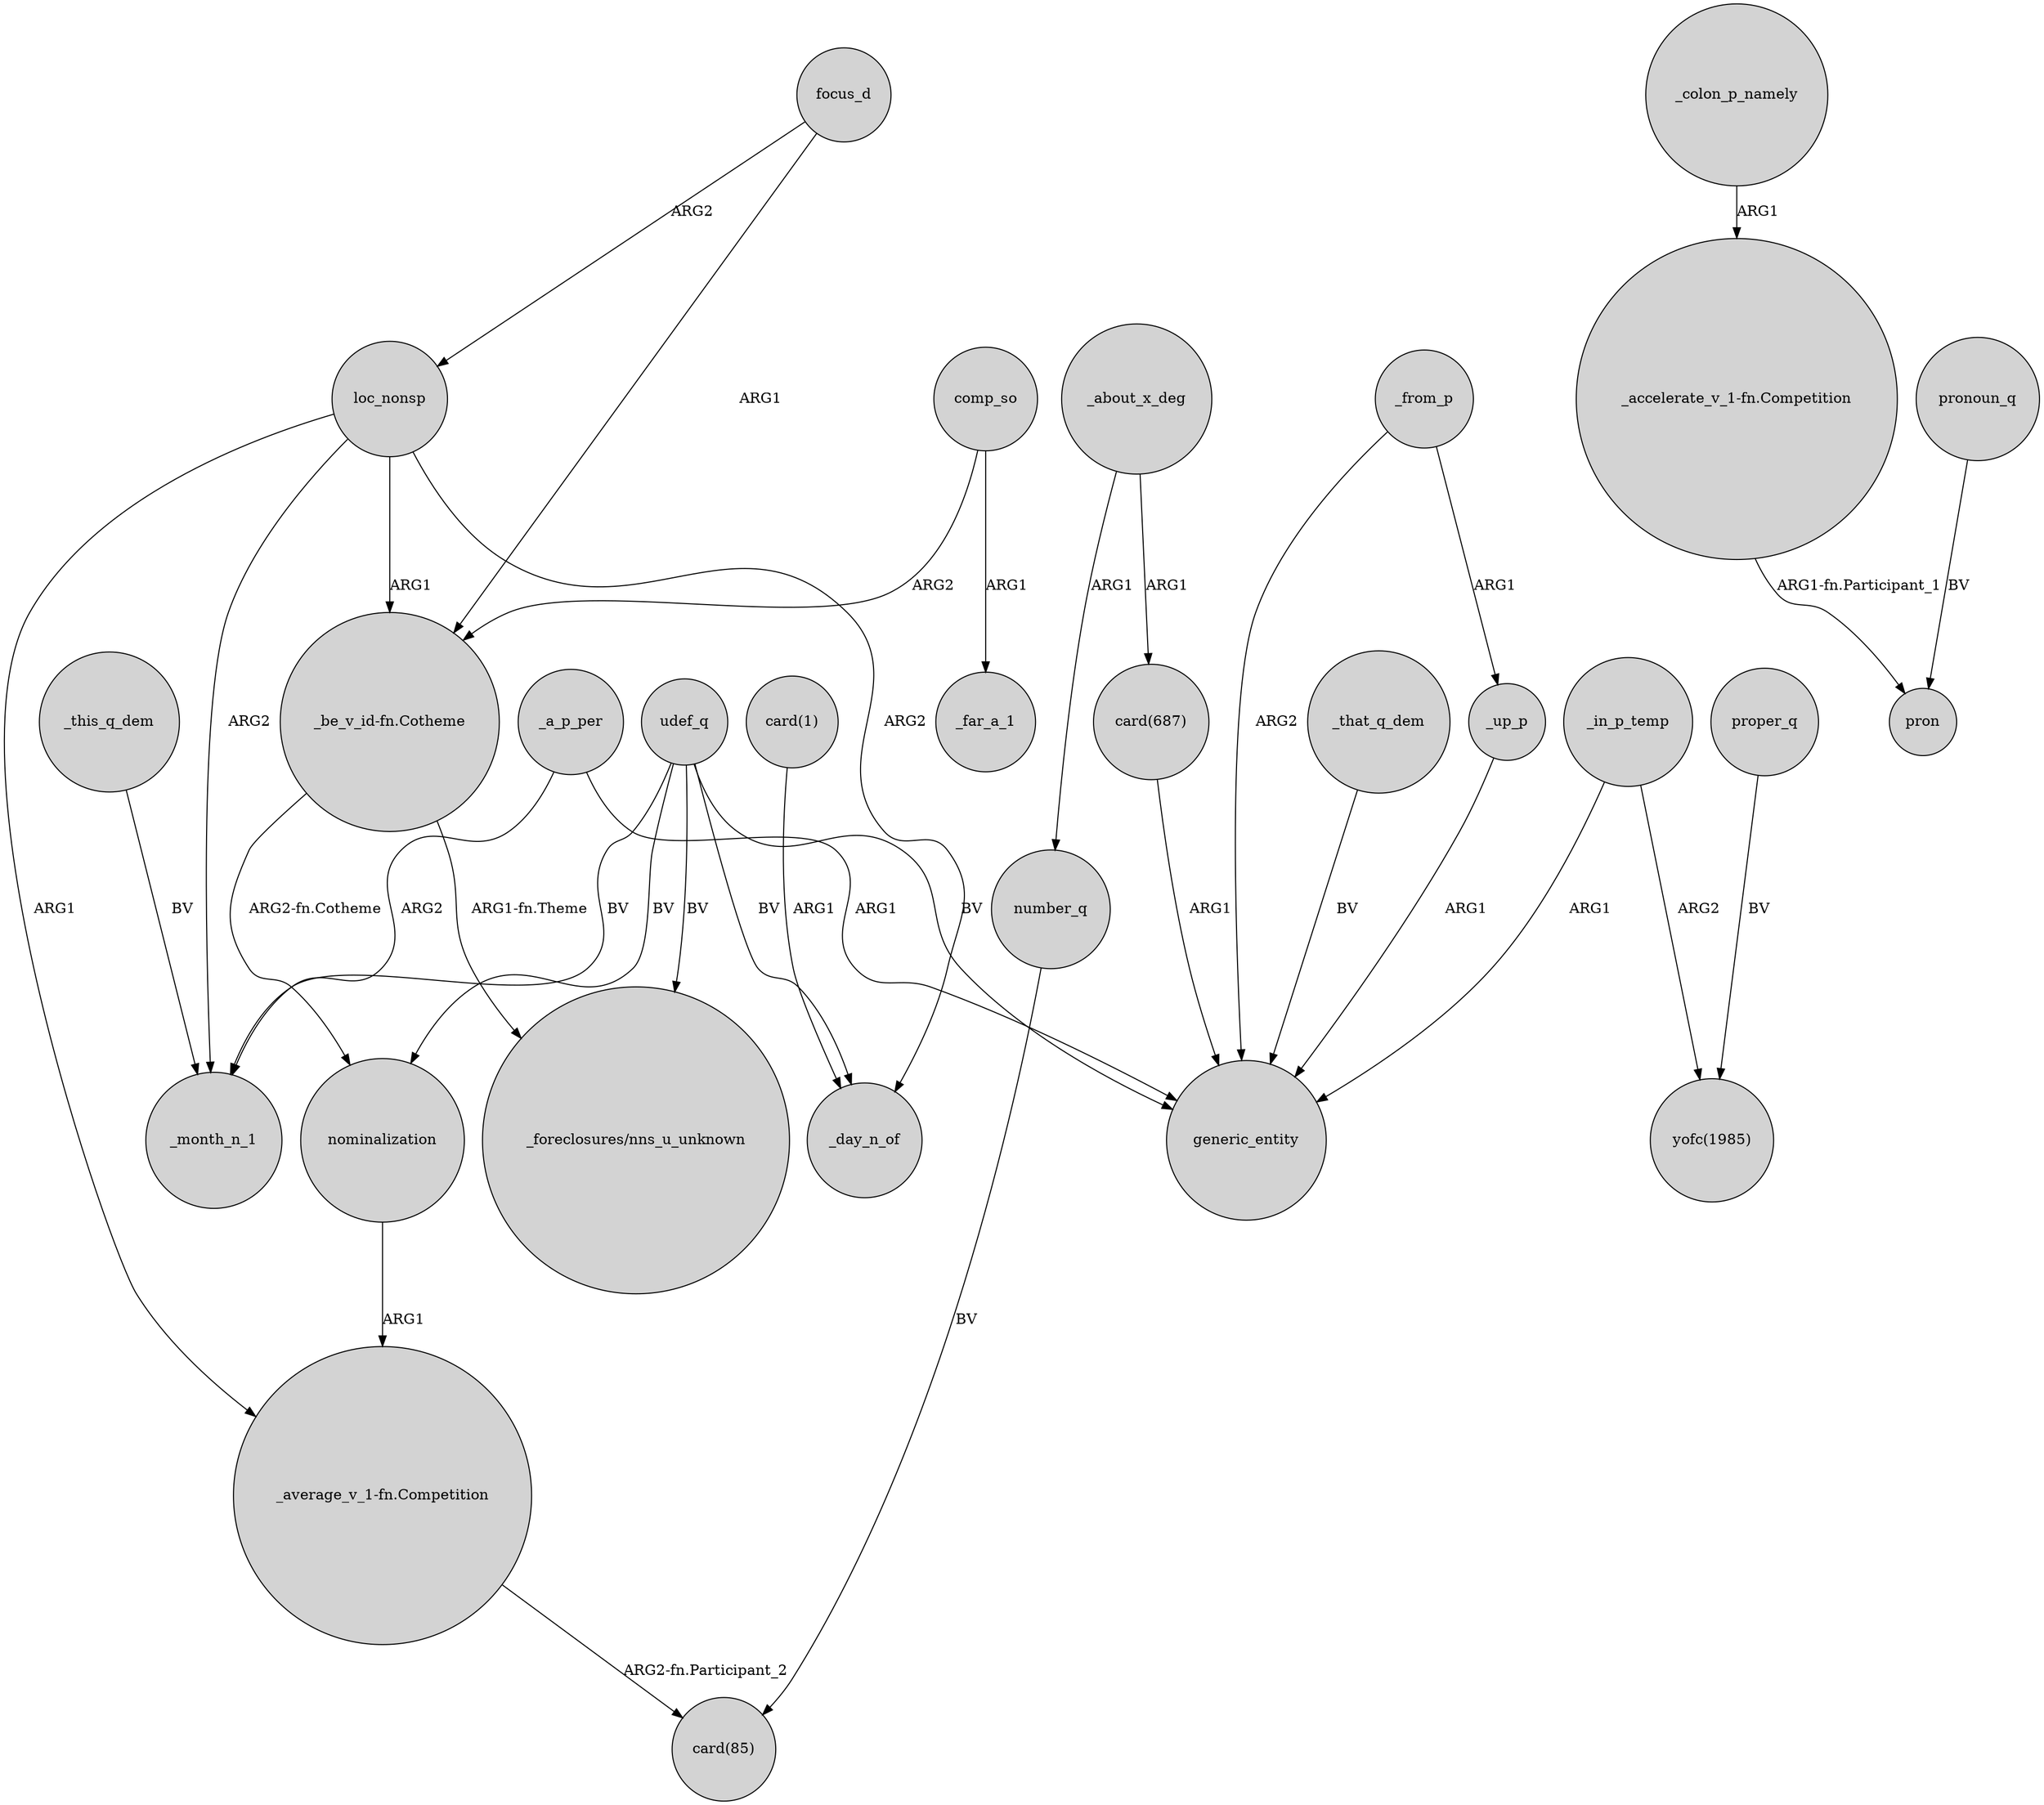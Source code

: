 digraph {
	node [shape=circle style=filled]
	udef_q -> _month_n_1 [label=BV]
	number_q -> "card(85)" [label=BV]
	_colon_p_namely -> "_accelerate_v_1-fn.Competition" [label=ARG1]
	nominalization -> "_average_v_1-fn.Competition" [label=ARG1]
	proper_q -> "yofc(1985)" [label=BV]
	"_accelerate_v_1-fn.Competition" -> pron [label="ARG1-fn.Participant_1"]
	"_be_v_id-fn.Cotheme" -> nominalization [label="ARG2-fn.Cotheme"]
	_from_p -> generic_entity [label=ARG2]
	comp_so -> _far_a_1 [label=ARG1]
	udef_q -> nominalization [label=BV]
	_in_p_temp -> generic_entity [label=ARG1]
	"_average_v_1-fn.Competition" -> "card(85)" [label="ARG2-fn.Participant_2"]
	_about_x_deg -> "card(687)" [label=ARG1]
	focus_d -> loc_nonsp [label=ARG2]
	_a_p_per -> generic_entity [label=ARG1]
	"card(687)" -> generic_entity [label=ARG1]
	udef_q -> "_foreclosures/nns_u_unknown" [label=BV]
	loc_nonsp -> "_average_v_1-fn.Competition" [label=ARG1]
	loc_nonsp -> "_be_v_id-fn.Cotheme" [label=ARG1]
	udef_q -> generic_entity [label=BV]
	loc_nonsp -> _month_n_1 [label=ARG2]
	pronoun_q -> pron [label=BV]
	udef_q -> _day_n_of [label=BV]
	_a_p_per -> _month_n_1 [label=ARG2]
	focus_d -> "_be_v_id-fn.Cotheme" [label=ARG1]
	_in_p_temp -> "yofc(1985)" [label=ARG2]
	comp_so -> "_be_v_id-fn.Cotheme" [label=ARG2]
	"card(1)" -> _day_n_of [label=ARG1]
	_this_q_dem -> _month_n_1 [label=BV]
	_about_x_deg -> number_q [label=ARG1]
	_up_p -> generic_entity [label=ARG1]
	"_be_v_id-fn.Cotheme" -> "_foreclosures/nns_u_unknown" [label="ARG1-fn.Theme"]
	_from_p -> _up_p [label=ARG1]
	_that_q_dem -> generic_entity [label=BV]
	loc_nonsp -> _day_n_of [label=ARG2]
}
